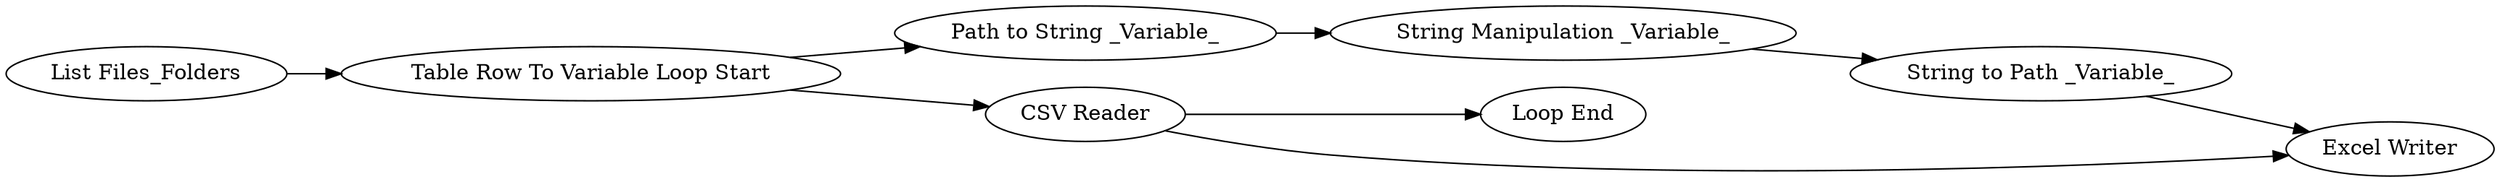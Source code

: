 digraph {
	7 -> 8
	8 -> 9
	1 -> 10
	5 -> 7
	5 -> 1
	1 -> 6
	2 -> 5
	9 -> 6
	5 [label="Table Row To Variable Loop Start"]
	1 [label="CSV Reader"]
	7 [label="Path to String _Variable_"]
	9 [label="String to Path _Variable_"]
	6 [label="Excel Writer"]
	8 [label="String Manipulation _Variable_"]
	2 [label="List Files_Folders"]
	10 [label="Loop End"]
	rankdir=LR
}
